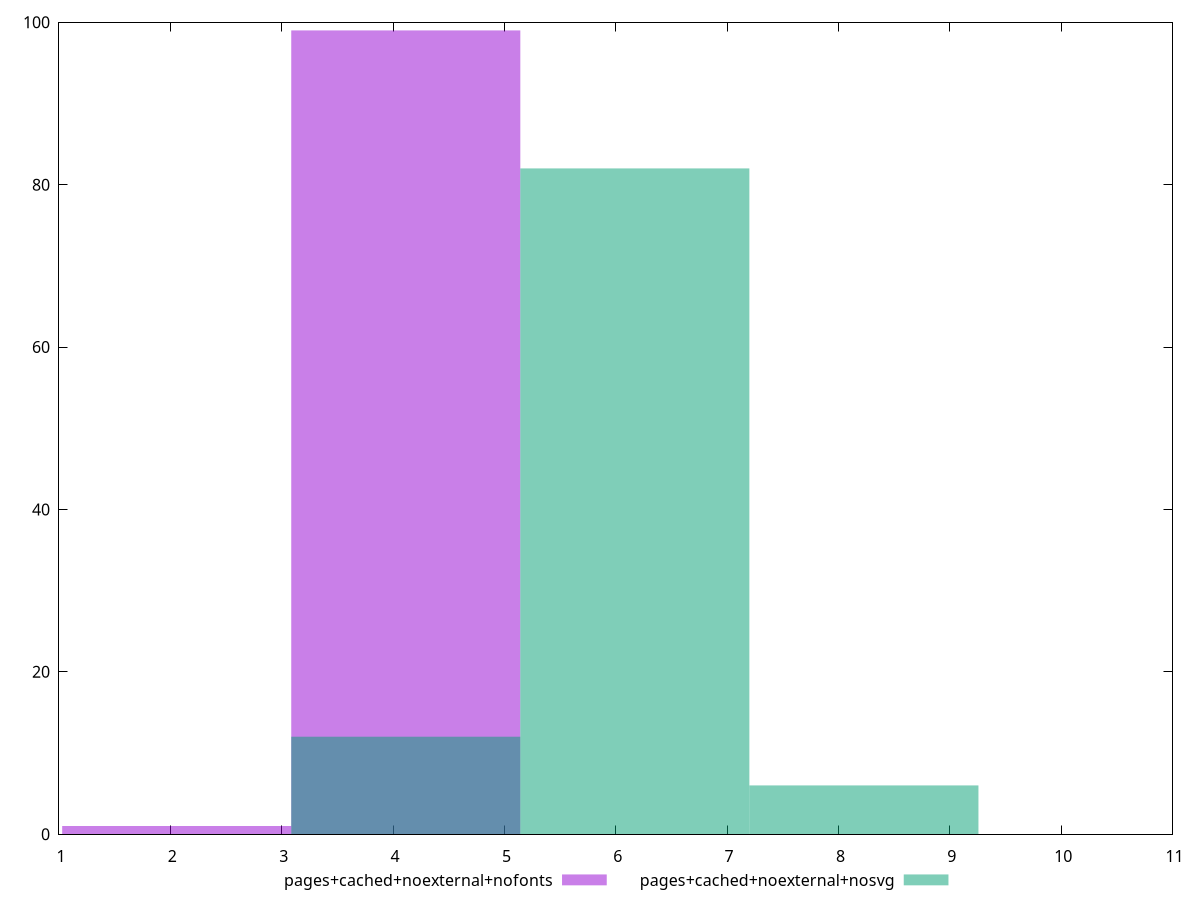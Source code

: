 reset
set terminal svg size 640, 500 enhanced background rgb 'white'
set output "report_00007_2020-12-11T15:55:29.892Z/network-server-latency/comparison/histogram/6_vs_7.svg"

$pagesCachedNoexternalNofonts <<EOF
4.114310620620541 99
2.0571553103102707 1
EOF

$pagesCachedNoexternalNosvg <<EOF
6.171465930930812 82
4.114310620620541 12
8.228621241241083 6
EOF

set key outside below
set boxwidth 2.0571553103102707
set yrange [0:100]
set style fill transparent solid 0.5 noborder

plot \
  $pagesCachedNoexternalNofonts title "pages+cached+noexternal+nofonts" with boxes, \
  $pagesCachedNoexternalNosvg title "pages+cached+noexternal+nosvg" with boxes, \


reset